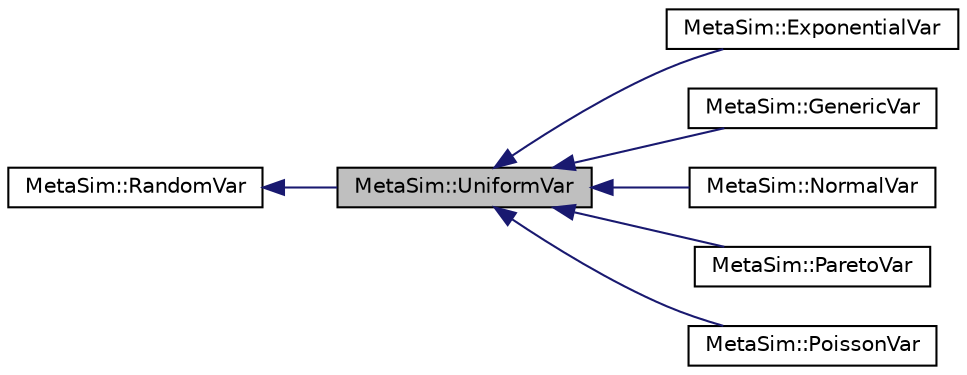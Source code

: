 digraph "MetaSim::UniformVar"
{
  edge [fontname="Helvetica",fontsize="10",labelfontname="Helvetica",labelfontsize="10"];
  node [fontname="Helvetica",fontsize="10",shape=record];
  rankdir="LR";
  Node1 [label="MetaSim::UniformVar",height=0.2,width=0.4,color="black", fillcolor="grey75", style="filled", fontcolor="black"];
  Node2 -> Node1 [dir="back",color="midnightblue",fontsize="10",style="solid",fontname="Helvetica"];
  Node2 [label="MetaSim::RandomVar",height=0.2,width=0.4,color="black", fillcolor="white", style="filled",URL="$d9/d9b/classMetaSim_1_1RandomVar.html"];
  Node1 -> Node3 [dir="back",color="midnightblue",fontsize="10",style="solid",fontname="Helvetica"];
  Node3 [label="MetaSim::ExponentialVar",height=0.2,width=0.4,color="black", fillcolor="white", style="filled",URL="$da/ded/classMetaSim_1_1ExponentialVar.html"];
  Node1 -> Node4 [dir="back",color="midnightblue",fontsize="10",style="solid",fontname="Helvetica"];
  Node4 [label="MetaSim::GenericVar",height=0.2,width=0.4,color="black", fillcolor="white", style="filled",URL="$d3/d72/classMetaSim_1_1GenericVar.html"];
  Node1 -> Node5 [dir="back",color="midnightblue",fontsize="10",style="solid",fontname="Helvetica"];
  Node5 [label="MetaSim::NormalVar",height=0.2,width=0.4,color="black", fillcolor="white", style="filled",URL="$d8/d21/classMetaSim_1_1NormalVar.html"];
  Node1 -> Node6 [dir="back",color="midnightblue",fontsize="10",style="solid",fontname="Helvetica"];
  Node6 [label="MetaSim::ParetoVar",height=0.2,width=0.4,color="black", fillcolor="white", style="filled",URL="$de/dbb/classMetaSim_1_1ParetoVar.html"];
  Node1 -> Node7 [dir="back",color="midnightblue",fontsize="10",style="solid",fontname="Helvetica"];
  Node7 [label="MetaSim::PoissonVar",height=0.2,width=0.4,color="black", fillcolor="white", style="filled",URL="$d8/dfc/classMetaSim_1_1PoissonVar.html"];
}
